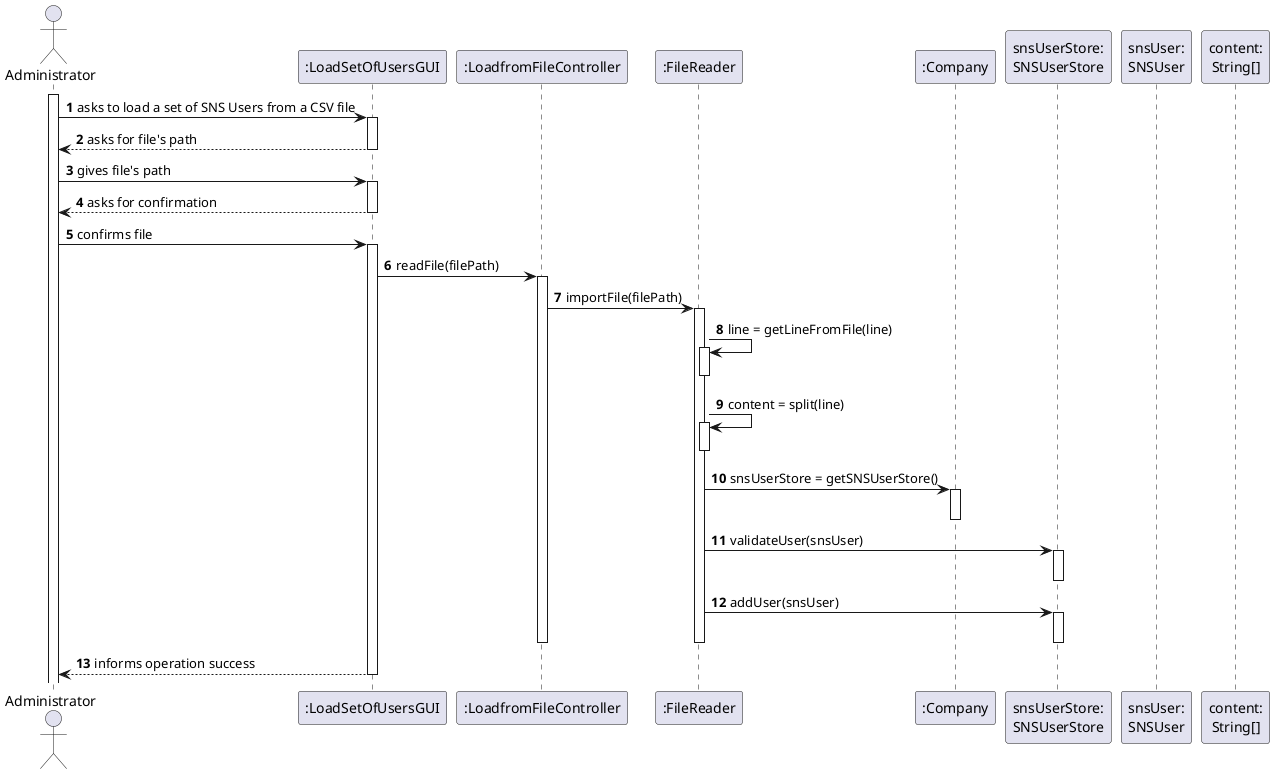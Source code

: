@startuml

autonumber

actor "Administrator" as Admin

participant ":LoadSetOfUsersGUI" as UI
participant ":LoadfromFileController" as CTRL
participant ":FileReader" as FR
participant ":Company" as COMP
participant "snsUserStore:\nSNSUserStore" as SNS_ST
participant "snsUser:\nSNSUser"
participant "content:\nString[]"



activate Admin
Admin -> UI : asks to load a set of SNS Users from a CSV file
activate UI
UI --> Admin : asks for file's path
deactivate UI
Admin -> UI : gives file's path
activate UI
UI --> Admin : asks for confirmation
deactivate UI
Admin -> UI : confirms file
activate UI
UI -> CTRL : readFile(filePath)
activate CTRL
CTRL -> FR : importFile(filePath)
activate FR
FR -> FR : line = getLineFromFile(line)
activate FR
deactivate FR
FR -> FR : content = split(line)
activate FR
deactivate FR
FR -> COMP : snsUserStore = getSNSUserStore()
activate COMP
deactivate COMP

FR -> SNS_ST : validateUser(snsUser)
activate SNS_ST
deactivate SNS_ST
FR -> SNS_ST : addUser(snsUser)
activate SNS_ST
deactivate SNS_ST
deactivate FR
deactivate CTRL
UI --> Admin : informs operation success
deactivate UI

@enduml